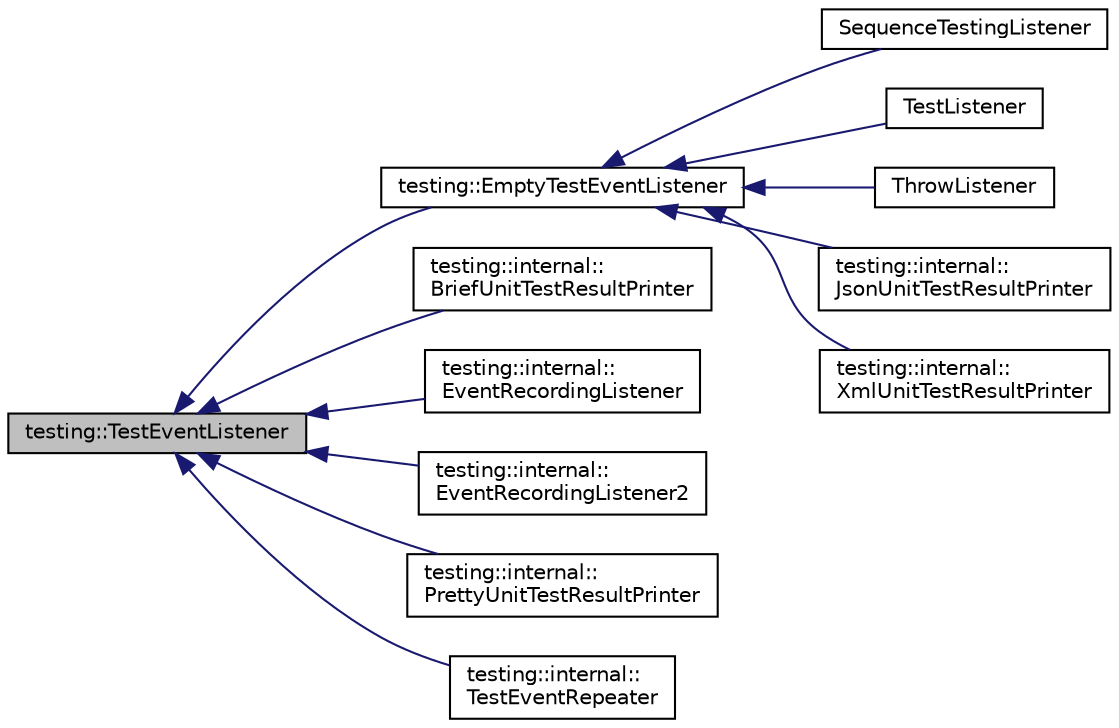 digraph "testing::TestEventListener"
{
 // LATEX_PDF_SIZE
  edge [fontname="Helvetica",fontsize="10",labelfontname="Helvetica",labelfontsize="10"];
  node [fontname="Helvetica",fontsize="10",shape=record];
  rankdir="LR";
  Node1 [label="testing::TestEventListener",height=0.2,width=0.4,color="black", fillcolor="grey75", style="filled", fontcolor="black",tooltip=" "];
  Node1 -> Node2 [dir="back",color="midnightblue",fontsize="10",style="solid"];
  Node2 [label="testing::EmptyTestEventListener",height=0.2,width=0.4,color="black", fillcolor="white", style="filled",URL="$classtesting_1_1EmptyTestEventListener.html",tooltip=" "];
  Node2 -> Node3 [dir="back",color="midnightblue",fontsize="10",style="solid"];
  Node3 [label="SequenceTestingListener",height=0.2,width=0.4,color="black", fillcolor="white", style="filled",URL="$classSequenceTestingListener.html",tooltip=" "];
  Node2 -> Node4 [dir="back",color="midnightblue",fontsize="10",style="solid"];
  Node4 [label="TestListener",height=0.2,width=0.4,color="black", fillcolor="white", style="filled",URL="$classTestListener.html",tooltip=" "];
  Node2 -> Node5 [dir="back",color="midnightblue",fontsize="10",style="solid"];
  Node5 [label="ThrowListener",height=0.2,width=0.4,color="black", fillcolor="white", style="filled",URL="$classThrowListener.html",tooltip=" "];
  Node2 -> Node6 [dir="back",color="midnightblue",fontsize="10",style="solid"];
  Node6 [label="testing::internal::\lJsonUnitTestResultPrinter",height=0.2,width=0.4,color="black", fillcolor="white", style="filled",URL="$classtesting_1_1internal_1_1JsonUnitTestResultPrinter.html",tooltip=" "];
  Node2 -> Node7 [dir="back",color="midnightblue",fontsize="10",style="solid"];
  Node7 [label="testing::internal::\lXmlUnitTestResultPrinter",height=0.2,width=0.4,color="black", fillcolor="white", style="filled",URL="$classtesting_1_1internal_1_1XmlUnitTestResultPrinter.html",tooltip=" "];
  Node1 -> Node8 [dir="back",color="midnightblue",fontsize="10",style="solid"];
  Node8 [label="testing::internal::\lBriefUnitTestResultPrinter",height=0.2,width=0.4,color="black", fillcolor="white", style="filled",URL="$classtesting_1_1internal_1_1BriefUnitTestResultPrinter.html",tooltip=" "];
  Node1 -> Node9 [dir="back",color="midnightblue",fontsize="10",style="solid"];
  Node9 [label="testing::internal::\lEventRecordingListener",height=0.2,width=0.4,color="black", fillcolor="white", style="filled",URL="$classtesting_1_1internal_1_1EventRecordingListener.html",tooltip=" "];
  Node1 -> Node10 [dir="back",color="midnightblue",fontsize="10",style="solid"];
  Node10 [label="testing::internal::\lEventRecordingListener2",height=0.2,width=0.4,color="black", fillcolor="white", style="filled",URL="$classtesting_1_1internal_1_1EventRecordingListener2.html",tooltip=" "];
  Node1 -> Node11 [dir="back",color="midnightblue",fontsize="10",style="solid"];
  Node11 [label="testing::internal::\lPrettyUnitTestResultPrinter",height=0.2,width=0.4,color="black", fillcolor="white", style="filled",URL="$classtesting_1_1internal_1_1PrettyUnitTestResultPrinter.html",tooltip=" "];
  Node1 -> Node12 [dir="back",color="midnightblue",fontsize="10",style="solid"];
  Node12 [label="testing::internal::\lTestEventRepeater",height=0.2,width=0.4,color="black", fillcolor="white", style="filled",URL="$classtesting_1_1internal_1_1TestEventRepeater.html",tooltip=" "];
}
